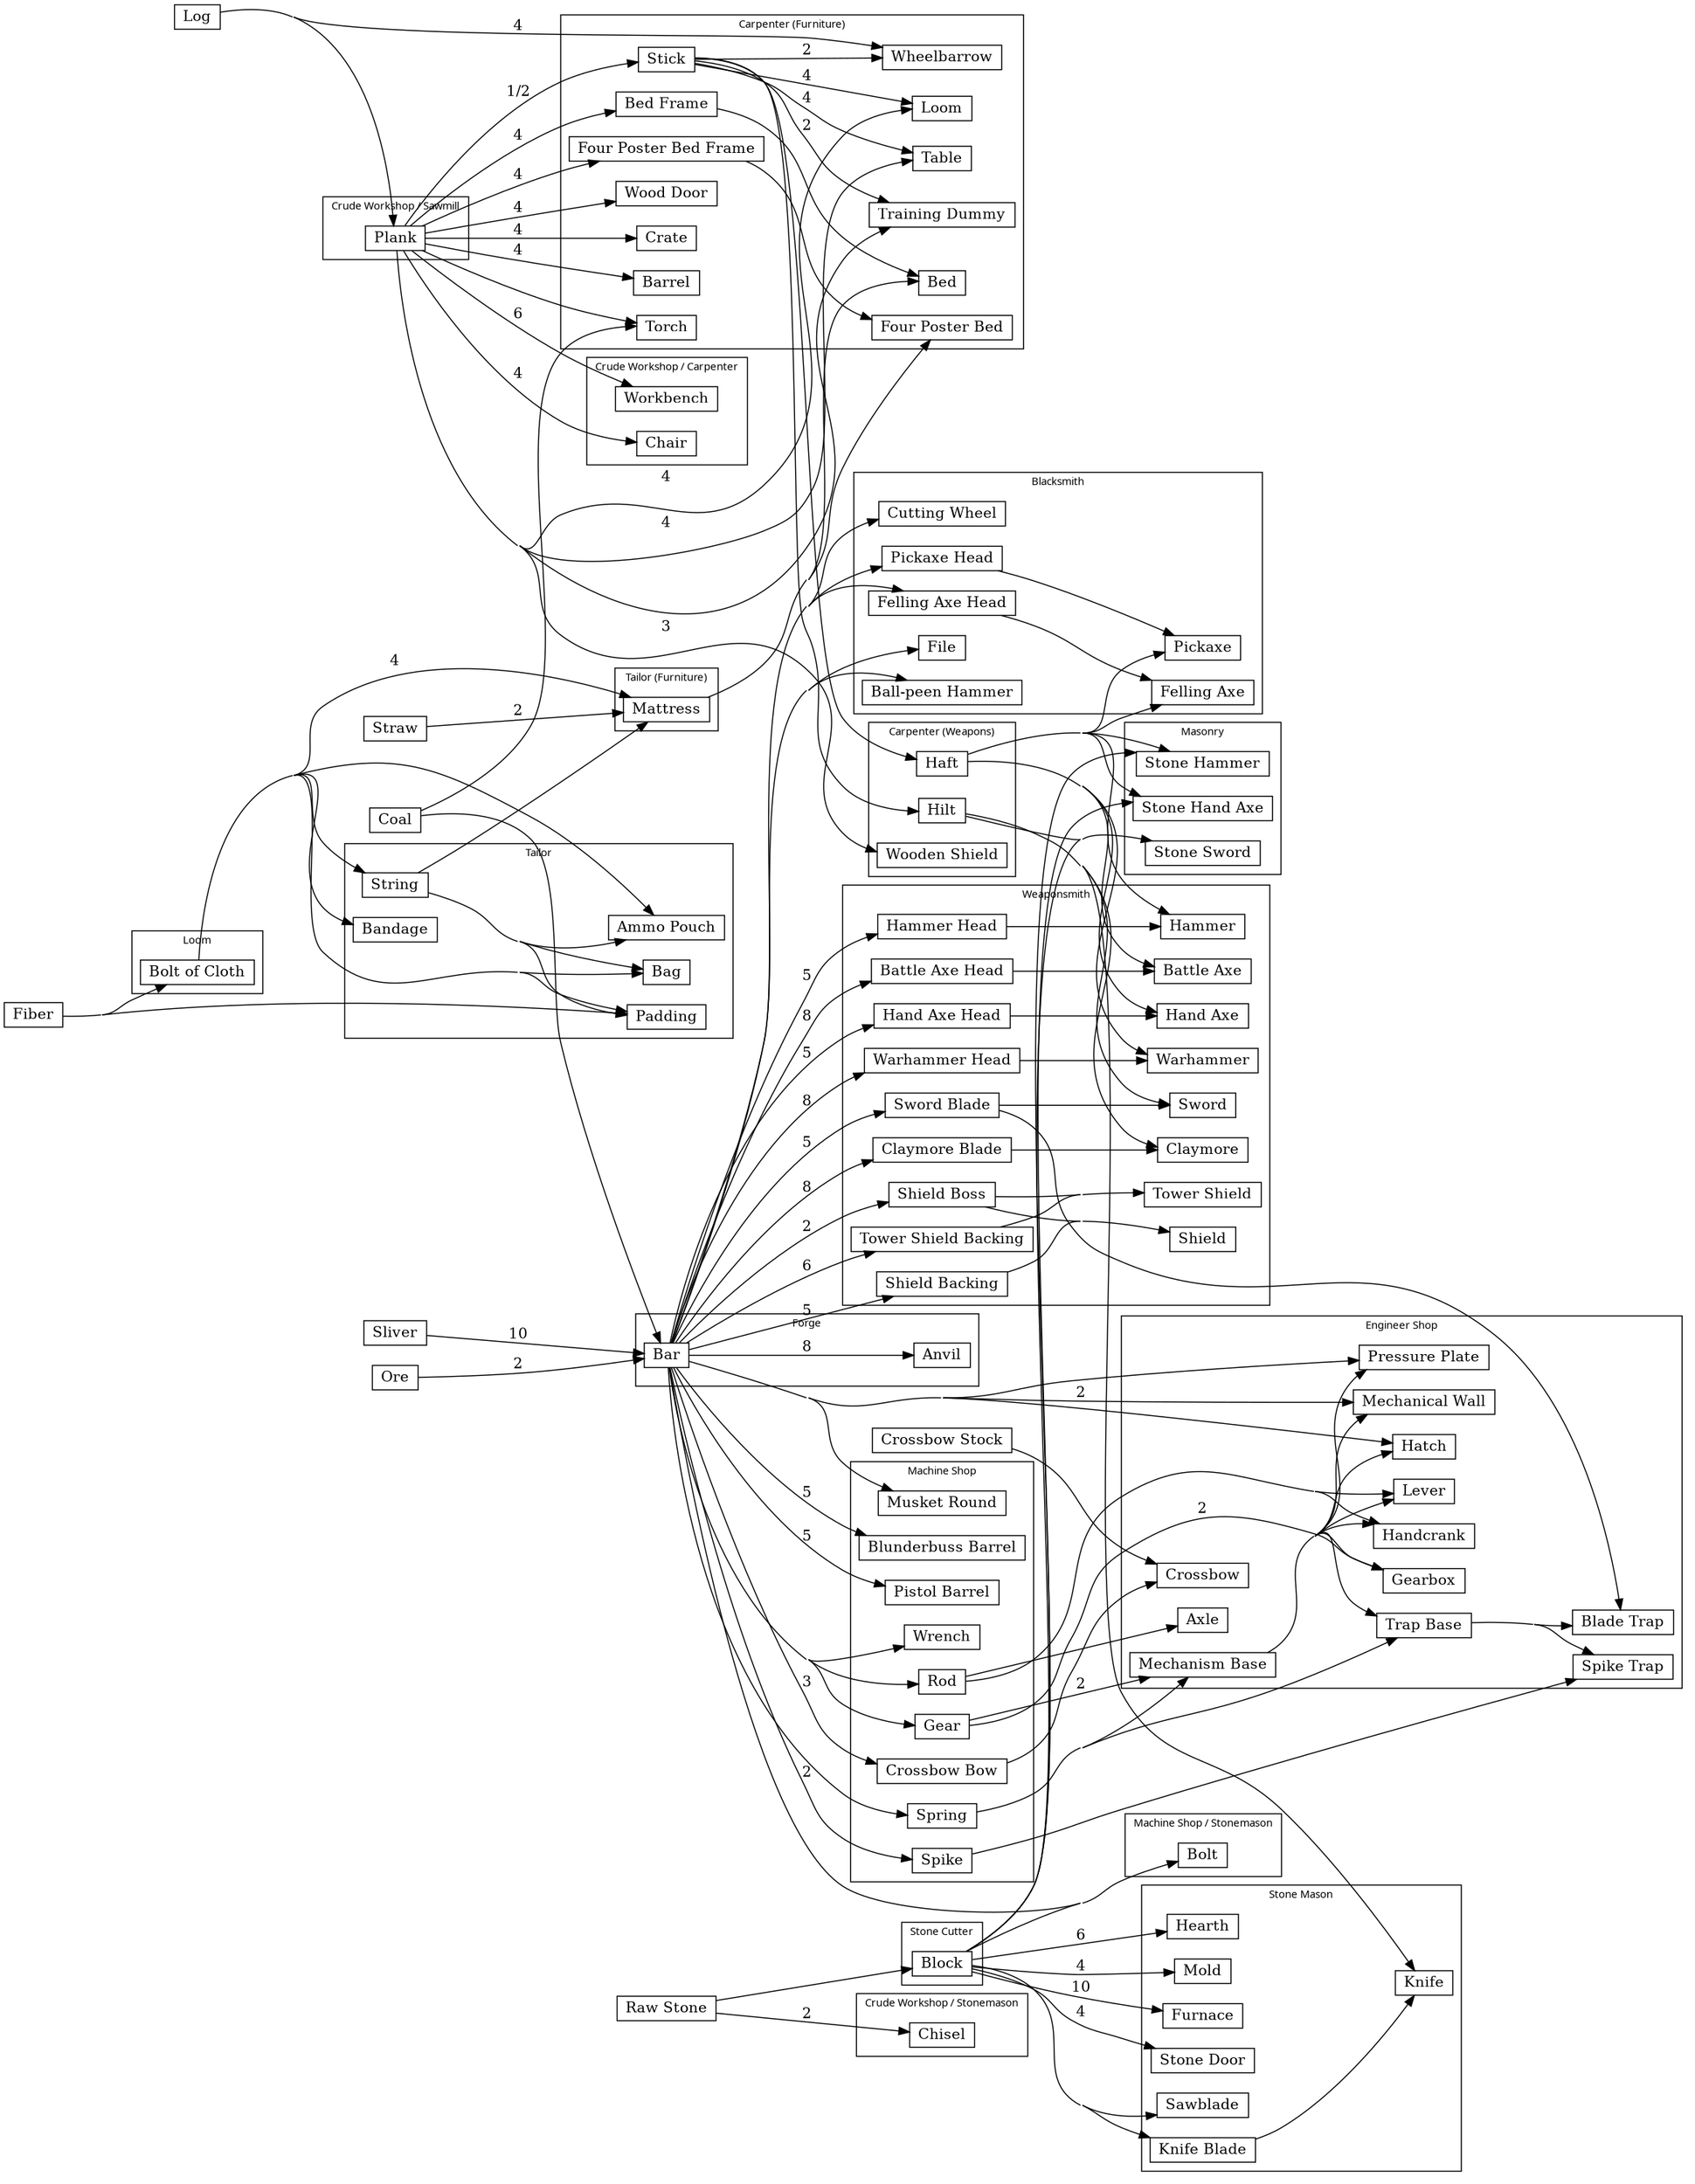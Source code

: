 digraph G  {
// works good in dot
//layout=neato;
splines=true;
//splines=false;
//graph [size="7.75,10.25"];
graph [size="20,20"];
graph [fontsize=10 fontname="Verdana" compound=true];
//sep ="+25,25";
sep ="+10,10";
ranksep=1;
nodesep=.25;
//nodesep=.25;
rankdir=LR;
//ranksep=3;
//nodesep=2;
//node [fontsize=11];
overlap=false;
//graph [ overlap=scalexy];
//graph [ overlap=scale];
edge[weight=1000];
edge[concentrate=true];
//nodesep=0.6;
//nodesep=5;
//compount=true;
//clusterrank=local;
concentrate=true;
//rank=min;
rank=source;

node [shape=record,width=.1,height=.1];


	subgraph cluster_0 {
		label="Stone Cutter";
		"Block";
	}
	"Raw Stone" -> "Block";

	"Log" -> "Plank";
	"Plank" -> "Chair" [label=4];
	"Plank" -> "Workbench"  [label="6"];
	"Raw Stone" -> "Chisel"  [label="2"];

	subgraph cluster_2 {
		label="Sawmill";
//		"Plank";
	}
	subgraph cluster_1a {
		label="Crude Workshop / Sawmill";
		"Plank" ;
	}
	subgraph cluster_1b {
		label="Crude Workshop / Carpenter";
		"Workbench";
		"Chair";
	}
	subgraph cluster_1c {
		label="Crude Workshop / Stonemason";
		"Chisel";
	}
	subgraph cluster_4a {
		label="Carpenter (Furniture)";
		"Stick";
		"Loom";
		"Table";
		"Bed";
		"Wood Door";
		"Torch";
		"Training Dummy";
		"Crate";
		"Barrel";
		"Four Poster Bed";
		"Bed Frame";
		"Four Poster Bed Frame";
		"Wheelbarrow";
	}
	subgraph cluster_4b {
		label="Carpenter (Weapons)";
		"Haft";
		"Hilt";
		"Wooden Shield";
	}
	"Plank" -> "Stick" [label="1/2"];
	"Plank" -> "Loom" [label=4];
	"Stick" -> "Loom" [label=4];
	"Stick" -> "Haft";
	"Stick" -> "Hilt";
	"Plank" -> "Torch";
	"Coal" -> "Torch";
	"Plank" -> "Wooden Shield" [label=3];
	"Plank" -> "Training Dummy";
	"Stick" -> "Training Dummy" [label=2];
	"Plank" -> "Crate" [label=4];
	"Plank" -> "Barrel" [label=4];
	"Plank" -> "Table" [label=4];
	"Stick" -> "Table" [label=4];
	"Plank" -> "Wood Door" [label=4];
	"Bed Frame" -> "Bed";
	"Mattress" -> "Bed";
	"Four Poster Bed Frame" -> "Four Poster Bed";
	"Mattress" -> "Four Poster Bed";
	"Plank" -> "Bed Frame" [label=4];
	"Plank" -> "Four Poster Bed Frame" [label=4];
	"Log" -> "Wheelbarrow" [label=4];
	"Stick" -> "Wheelbarrow" [label=2];

	subgraph cluster_5 {
		label="Blacksmith";
		"Cutting Wheel";
		"Pickaxe Head";
		"Pickaxe";
		"Felling Axe Head";
		"Felling Axe";
		"File";
		"Ball-peen Hammer";
	}
	"Bar" -> "Cutting Wheel";
	"Bar" -> "Pickaxe Head";
	"Pickaxe Head" -> "Pickaxe";
	"Haft" -> "Pickaxe";
	"Bar" -> "Felling Axe Head";
	"Felling Axe Head" -> "Felling Axe";
	"Haft" -> "Felling Axe";
	"Bar" -> "File";
	"Bar" -> "Ball-peen Hammer";

	subgraph cluster_6 {
		label="Forge";
		"Bar";
		"Anvil";
	}
	"Ore" -> "Bar" [label=2];
	"Coal" -> "Bar";
	"Sliver" -> "Bar" [label=10];
	"Bar" -> "Anvil" [label=8];

	subgraph cluster_7 {
		label="Loom";
		"Bolt of Cloth";
	}
	"Fiber" -> "Bolt of Cloth";

	subgraph cluster_8a {
		label="Tailor (Furniture)";
		"Mattress";
	}
	subgraph cluster_8b {
		label="Tailor";
		"Bag";
		"Bandage";
		"String";
		"Padding";
		"Ammo Pouch";
	}
	"Bolt of Cloth" -> "Bag";
	"String" -> "Bag";
	"Bolt of Cloth" -> "Bandage";
	"Bolt of Cloth" -> "String";
	"Bolt of Cloth" -> "Padding";
	"Fiber" -> "Padding";
	"String" -> "Padding";
	"Bolt of Cloth" -> "Mattress" [label=4];
	"String" -> "Mattress";
	"Straw" -> "Mattress" [label=2];
	"Bolt of Cloth" -> "Ammo Pouch";
	"String" -> "Ammo Pouch";

	subgraph cluster_9 {
		label="Stone Mason";
		"Stone Door";
		"Sawblade";
		"Knife";
		"Knife Blade";
		"Hearth";
		"Mold";
		"Furnace";
//		"Musket Round";
	}
	"Block" -> "Stone Door" [label=4];
	"Block" -> "Sawblade";
	"Block" -> "Knife Blade";
	"Knife Blade" -> "Knife";
	"Hilt" -> "Knife";
	"Block" -> "Hearth" [label=6];
	"Block" -> "Mold" [label=4];
	"Block" -> "Furnace" [label=10];
	"Block" -> "Bolt";
//	"Block" -> "Musket Round";

	subgraph cluster_10 {
		label="Masonry";
		"Stone Sword";
		"Stone Hand Axe";
		"Stone Hammer";
	}
	"Block" -> "Stone Sword";
	"Hilt" -> "Stone Sword";
	"Block" -> "Stone Hand Axe";
	"Haft" -> "Stone Hand Axe";
	"Block" -> "Stone Hammer";
	"Haft" -> "Stone Hammer";

	subgraph cluster_11 {
		label="Weaponsmith";
		"Sword";
		"Hand Axe";
		"Hammer";
		"Sword Blade";
		"Hand Axe Head";
		"Hammer Head";
		"Claymore Blade";
		"Claymore";
		"Battle Axe Head";
		"Battle Axe";
		"Warhammer Head";
		"Warhammer";
		"Shield Boss";
		"Shield Backing";
		"Shield";
		"Tower Shield Backing";
		"Tower Shield";

	}
	"Sword Blade" -> "Sword";
	"Hilt" -> "Sword";
	"Hand Axe Head" -> "Hand Axe";
	"Haft" -> "Hand Axe";
	"Hammer Head" -> "Hammer";
	"Haft" -> "Hammer";
	"Bar" -> "Sword Blade" [label=5];
	"Bar" -> "Hand Axe Head" [label=5];
	"Bar" -> "Hammer Head" [label=5];
	"Bar" -> "Claymore Blade" [label=8];
	"Claymore Blade" -> "Claymore";
	"Hilt" -> "Claymore";

	"Bar" -> "Battle Axe Head" [label=8];
	"Battle Axe Head" -> "Battle Axe";
	"Haft" -> "Battle Axe";

	"Bar" -> "Warhammer Head" [label=8];
	"Warhammer Head" -> "Warhammer";
	"Haft" -> "Warhammer";

	"Bar" -> "Shield Boss" [label=2];
	"Bar" -> "Shield Backing" [label=5];
	"Shield Boss" -> "Shield";
	"Shield Backing" -> "Shield";
	"Bar" -> "Tower Shield Backing" [label=6];
	"Shield Boss" -> "Tower Shield";
	"Tower Shield Backing" -> "Tower Shield";

	subgraph cluster_12 {
		label="Machine Shop";
		"Wrench";
		"Rod";
		"Gear";
		"Spring";
		"Spike";
		"Crossbow Bow";
		"Musket Round";
		"Blunderbuss Barrel";
		"Pistol Barrel";
	}
	subgraph cluster_12a {
		label="Machine Shop / Stonemason";
		"Bolt";
	}
	"Bar" -> "Wrench";
	"Bar" -> "Rod";
	"Bar" -> "Gear";
	"Bar" -> "Spring";
	"Bar" -> "Spike" [label=2];
	"Bar" -> "Bolt";
	"Bar" -> "Crossbow Bow" [label=3];
	"Bar" -> "Musket Round";
	"Bar" -> "Blunderbuss Barrel" [label=5];
	"Bar" -> "Pistol Barrel" [label=5];

	subgraph cluster_13 {
		label="Engineer Shop";
		"Axle";
		"Gearbox";
		"Lever";
		"Pressure Plate";
		"Mechanical Wall";
		"Hatch";
		"Handcrank";
		"Spike Trap";
		"Blade Trap";
		"Trap Base";
		"Mechanism Base";
		"Crossbow";
	}
	"Rod" -> "Axle";
	"Mechanism Base" -> "Gearbox";
	"Gear" -> "Gearbox" [label=2];
	"Mechanism Base" -> "Lever";
	"Rod" -> "Lever";
	"Mechanism Base" -> "Pressure Plate";
	"Bar" -> "Pressure Plate";

	"Mechanism Base" -> "Mechanical Wall";
	"Bar" -> "Mechanical Wall" [label=2];
	"Mechanism Base" -> "Hatch";
	"Bar" -> "Hatch";
	"Mechanism Base" -> "Handcrank";
	"Rod" -> "Handcrank";

	"Trap Base" -> "Spike Trap";
	"Spike" -> "Spike Trap";
	"Trap Base" -> "Blade Trap";
	"Sword Blade" -> "Blade Trap";
	"Mechanism Base" -> "Trap Base";
	"Spring" -> "Trap Base";
	"Gear" -> "Mechanism Base" [label=2];
	"Spring" -> "Mechanism Base";
	"Crossbow Bow" -> "Crossbow";
	"Crossbow Stock" -> "Crossbow";

//{
//	rank=same;
//	"Coal";
//	"Log";
//	"Fiber";
//	"Straw";
//	"Raw Stone";
//	"Ore";
//}

//{
//	rank=same;
//	"Bolt of Cloth";
//	"Bar";
//	"Plank";
//}

}